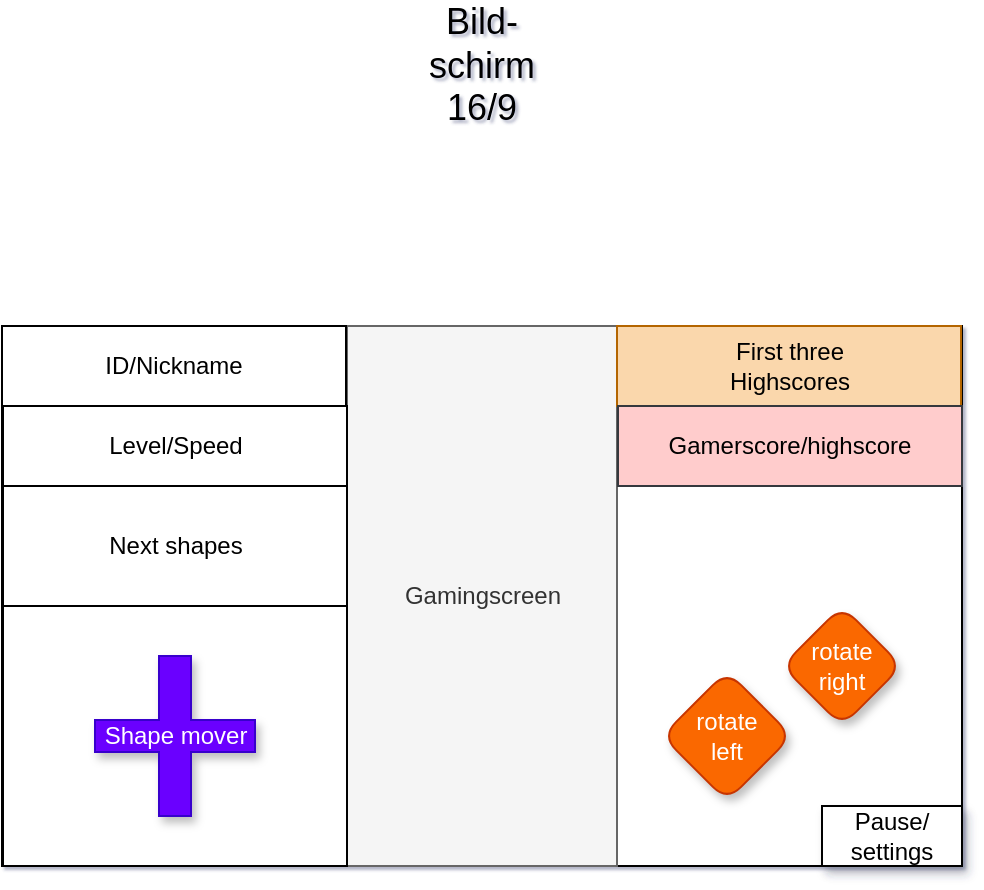 <mxfile version="14.4.2" type="device"><diagram id="A-zxvVNkBxOgzproccFd" name="Seite-1"><mxGraphModel dx="768" dy="522" grid="1" gridSize="10" guides="1" tooltips="1" connect="1" arrows="1" fold="1" page="1" pageScale="1" pageWidth="827" pageHeight="1169" background="none" math="0" shadow="1"><root><mxCell id="0"/><mxCell id="1" parent="0"/><mxCell id="tGzolJ6zgcAbNML8atJ1-1" value="&lt;font style=&quot;font-size: 18px&quot;&gt;Bild-schirm 16/9&lt;/font&gt;" style="text;html=1;strokeColor=none;fillColor=none;align=center;verticalAlign=middle;whiteSpace=wrap;rounded=0;" vertex="1" parent="1"><mxGeometry x="380" y="30" width="40" height="20" as="geometry"/></mxCell><mxCell id="tGzolJ6zgcAbNML8atJ1-4" value="" style="rounded=0;whiteSpace=wrap;html=1;shadow=0;" vertex="1" parent="1"><mxGeometry x="160" y="170" width="480" height="270" as="geometry"/></mxCell><mxCell id="tGzolJ6zgcAbNML8atJ1-7" value="Gamingscreen" style="rounded=0;whiteSpace=wrap;html=1;shadow=0;aspect=fixed;fillColor=#f5f5f5;strokeColor=#666666;fontColor=#333333;" vertex="1" parent="1"><mxGeometry x="332.5" y="170" width="135" height="270" as="geometry"/></mxCell><mxCell id="tGzolJ6zgcAbNML8atJ1-13" value="ID/Nickname" style="rounded=0;whiteSpace=wrap;html=1;shadow=0;" vertex="1" parent="1"><mxGeometry x="160" y="170" width="172" height="40" as="geometry"/></mxCell><mxCell id="tGzolJ6zgcAbNML8atJ1-14" value="Level/Speed" style="rounded=0;whiteSpace=wrap;html=1;shadow=0;" vertex="1" parent="1"><mxGeometry x="160.5" y="210" width="172" height="40" as="geometry"/></mxCell><mxCell id="tGzolJ6zgcAbNML8atJ1-15" value="Next shapes" style="rounded=0;whiteSpace=wrap;html=1;shadow=0;" vertex="1" parent="1"><mxGeometry x="160.5" y="250" width="172" height="60" as="geometry"/></mxCell><mxCell id="tGzolJ6zgcAbNML8atJ1-16" value="First three&lt;br&gt;Highscores" style="rounded=0;whiteSpace=wrap;html=1;shadow=0;fillColor=#fad7ac;strokeColor=#b46504;" vertex="1" parent="1"><mxGeometry x="467.5" y="170" width="172" height="40" as="geometry"/></mxCell><mxCell id="tGzolJ6zgcAbNML8atJ1-19" value="" style="rounded=0;whiteSpace=wrap;html=1;shadow=0;" vertex="1" parent="1"><mxGeometry x="160.5" y="310" width="172" height="130" as="geometry"/></mxCell><mxCell id="tGzolJ6zgcAbNML8atJ1-23" value="Shape mover" style="shape=cross;whiteSpace=wrap;html=1;shadow=1;fillColor=#6a00ff;strokeColor=#3700CC;fontColor=#ffffff;" vertex="1" parent="1"><mxGeometry x="206.5" y="335" width="80" height="80" as="geometry"/></mxCell><mxCell id="tGzolJ6zgcAbNML8atJ1-25" value="rotate&lt;br&gt;left" style="rhombus;whiteSpace=wrap;html=1;shadow=1;aspect=fixed;rounded=1;fillColor=#fa6800;strokeColor=#C73500;fontColor=#ffffff;" vertex="1" parent="1"><mxGeometry x="490" y="342.5" width="65" height="65" as="geometry"/></mxCell><mxCell id="tGzolJ6zgcAbNML8atJ1-26" value="rotate&lt;br&gt;right" style="rhombus;whiteSpace=wrap;html=1;shadow=1;aspect=fixed;rounded=1;fillColor=#fa6800;strokeColor=#C73500;fontColor=#ffffff;" vertex="1" parent="1"><mxGeometry x="550" y="310" width="60" height="60" as="geometry"/></mxCell><mxCell id="tGzolJ6zgcAbNML8atJ1-28" value="Gamerscore/highscore" style="rounded=0;whiteSpace=wrap;html=1;shadow=0;fillColor=#ffcccc;strokeColor=#36393d;" vertex="1" parent="1"><mxGeometry x="468" y="210" width="172" height="40" as="geometry"/></mxCell><mxCell id="tGzolJ6zgcAbNML8atJ1-29" value="Pause/&lt;br&gt;settings" style="rounded=0;whiteSpace=wrap;html=1;shadow=1;" vertex="1" parent="1"><mxGeometry x="570" y="410" width="70" height="30" as="geometry"/></mxCell></root></mxGraphModel></diagram></mxfile>